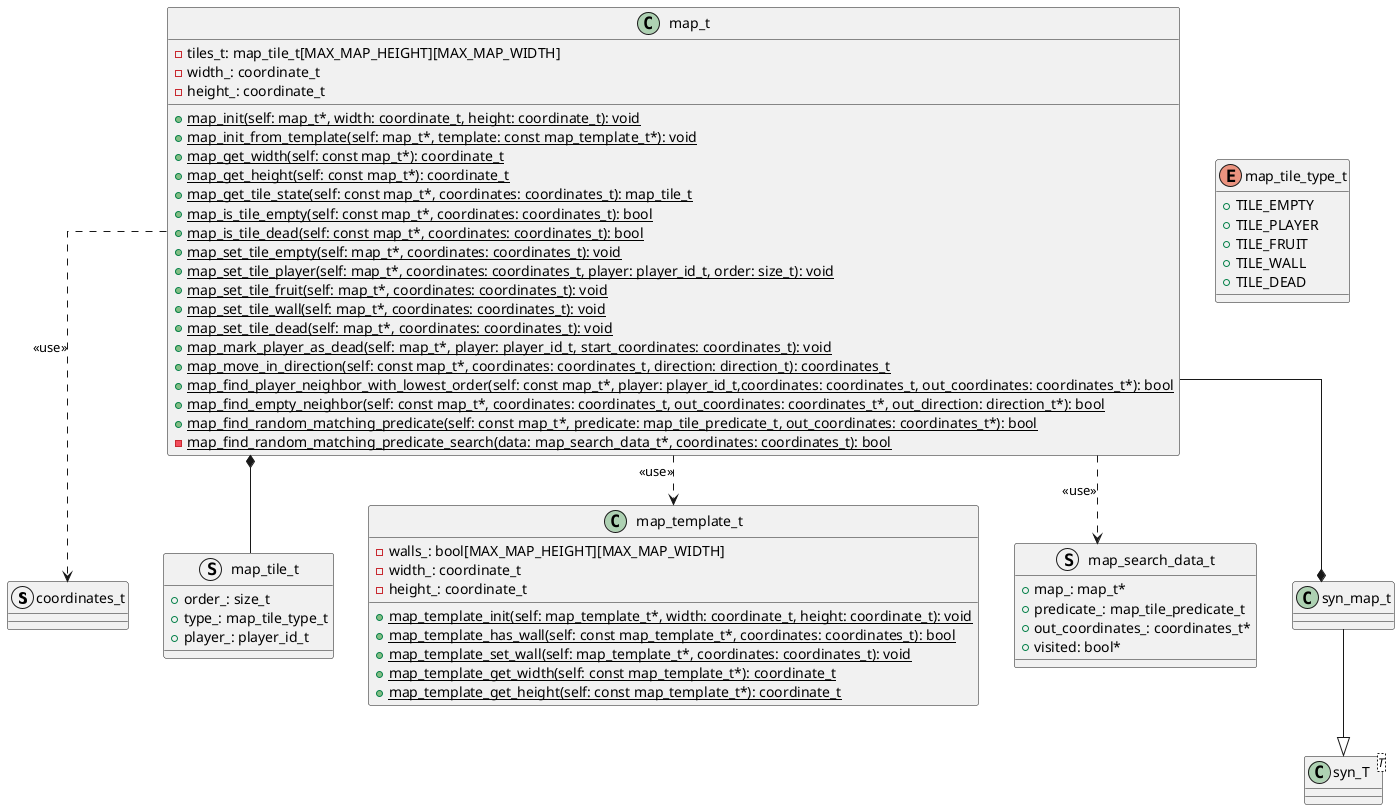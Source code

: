 @startuml

skinparam ranksep 50
skinparam linetype ortho

struct coordinates_t

enum map_tile_type_t {
+ TILE_EMPTY
+ TILE_PLAYER
+ TILE_FRUIT
+ TILE_WALL
+ TILE_DEAD
}

struct map_tile_t {
+ order_: size_t
+ type_: map_tile_type_t
+ player_: player_id_t
}

class map_template_t {
- walls_: bool[MAX_MAP_HEIGHT][MAX_MAP_WIDTH]
- width_: coordinate_t
- height_: coordinate_t

{static} + map_template_init(self: map_template_t*, width: coordinate_t, height: coordinate_t): void
{static} + map_template_has_wall(self: const map_template_t*, coordinates: coordinates_t): bool
{static} + map_template_set_wall(self: map_template_t*, coordinates: coordinates_t): void
{static} + map_template_get_width(self: const map_template_t*): coordinate_t
{static} + map_template_get_height(self: const map_template_t*): coordinate_t
}

class map_t {
- tiles_t: map_tile_t[MAX_MAP_HEIGHT][MAX_MAP_WIDTH]
- width_: coordinate_t
- height_: coordinate_t

{static} + map_init(self: map_t*, width: coordinate_t, height: coordinate_t): void
{static} + map_init_from_template(self: map_t*, template: const map_template_t*): void
{static} + map_get_width(self: const map_t*): coordinate_t
{static} + map_get_height(self: const map_t*): coordinate_t
{static} + map_get_tile_state(self: const map_t*, coordinates: coordinates_t): map_tile_t
{static} + map_is_tile_empty(self: const map_t*, coordinates: coordinates_t): bool
{static} + map_is_tile_dead(self: const map_t*, coordinates: coordinates_t): bool
{static} + map_set_tile_empty(self: map_t*, coordinates: coordinates_t): void
{static} + map_set_tile_player(self: map_t*, coordinates: coordinates_t, player: player_id_t, order: size_t): void
{static} + map_set_tile_fruit(self: map_t*, coordinates: coordinates_t): void
{static} + map_set_tile_wall(self: map_t*, coordinates: coordinates_t): void
{static} + map_set_tile_dead(self: map_t*, coordinates: coordinates_t): void
{static} + map_mark_player_as_dead(self: map_t*, player: player_id_t, start_coordinates: coordinates_t): void
{static} + map_move_in_direction(self: const map_t*, coordinates: coordinates_t, direction: direction_t): coordinates_t
{static} + map_find_player_neighbor_with_lowest_order(self: const map_t*, player: player_id_t,coordinates: coordinates_t, out_coordinates: coordinates_t*): bool
{static} + map_find_empty_neighbor(self: const map_t*, coordinates: coordinates_t, out_coordinates: coordinates_t*, out_direction: direction_t*): bool
{static} + map_find_random_matching_predicate(self: const map_t*, predicate: map_tile_predicate_t, out_coordinates: coordinates_t*): bool
{static} - map_find_random_matching_predicate_search(data: map_search_data_t*, coordinates: coordinates_t): bool
}
map_t *-- map_tile_t
map_t ..> map_template_t : <<use>>
map_t ..> coordinates_t : <<use>>

struct map_search_data_t {
+ map_: map_t*
+ predicate_: map_tile_predicate_t
+ out_coordinates_: coordinates_t*
+ visited: bool*
}
map_t ..> map_search_data_t : <<use>>

class syn_T<T>

class syn_map_t
syn_map_t --|> syn_T
map_t --* syn_map_t

@enduml